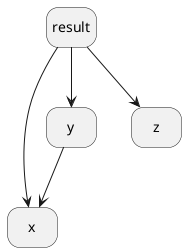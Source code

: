 @startuml baseline
hide empty description

state x

y --> x
result --> x
result --> y
result --> z

@enduml

@startuml xz_simple
hide empty description

state x

state block <<fork>>

y --> x
result --> x
result --> y
result --> z

block -[dotted]-> z
z -[dotted]-> x
y -[dashed]-> block
result -[dashed]-> block
@enduml

@startuml xz_extra
hide empty description

state x

state block1 <<fork>>
state block2 <<fork>>

y --> x
result --> x
result --> y
result --> z

block1 -[dotted]-> x
block2 -[dotted]-> z

z -[dotted]-> block1
y -[dashed]-> block1
result -[dashed]-> block1
y -[dashed]-> block2
result -[dashed]-> block2
@enduml

@startuml xz_impossible
hide empty description

state x

state block <<fork>>

y --> x
result --> x
result --> y
result --> z

block --> x
y -[dashed]-> block
result --> block
z -[dotted]-> block
@enduml

@startuml colored
hide empty description

state x #BlueViolet

y --> x
result --> x
result --> y
result --> z

state z #GreenYellow
@enduml